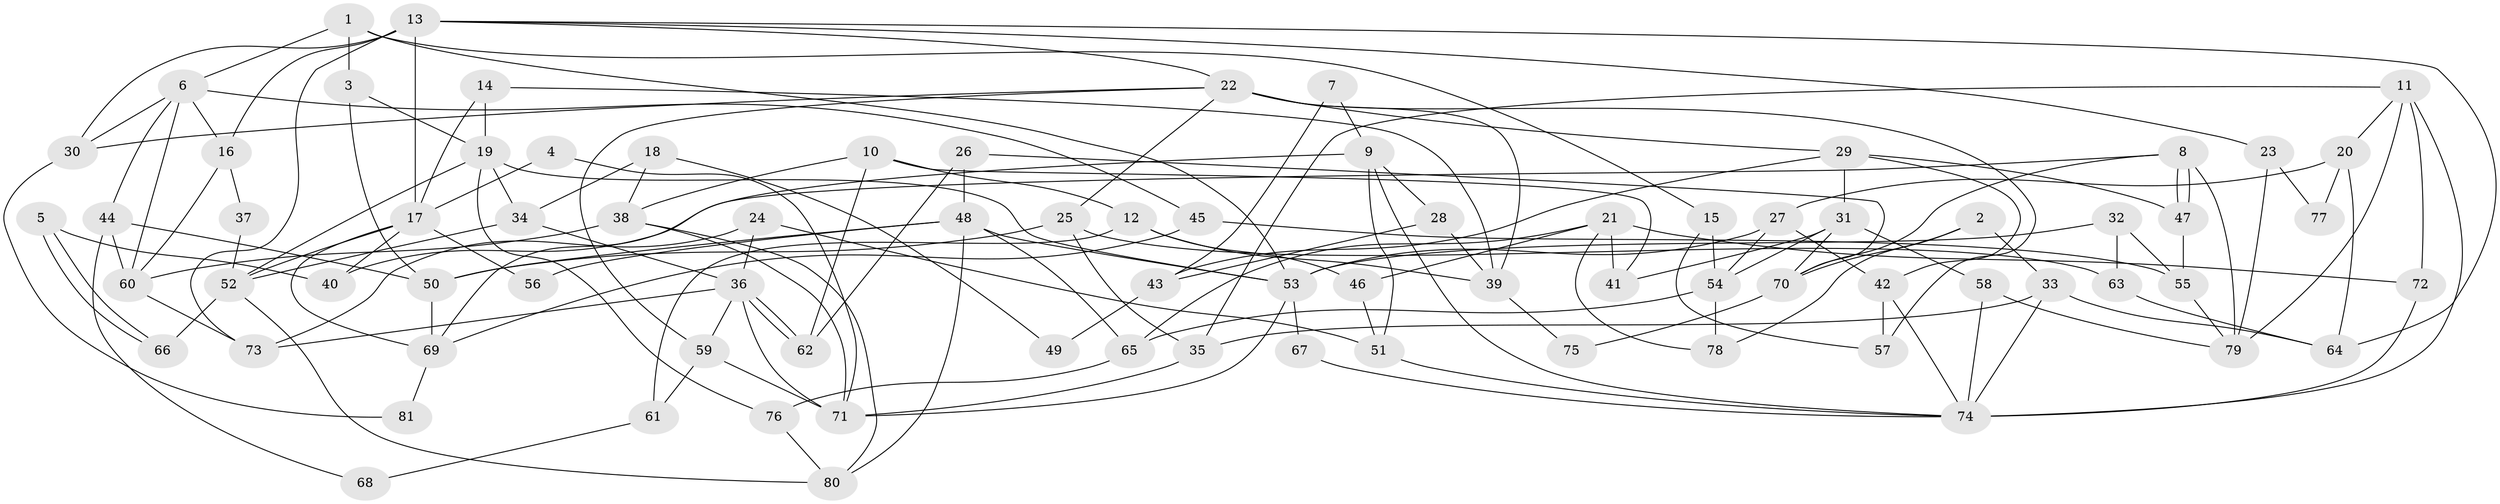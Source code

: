 // coarse degree distribution, {5: 0.2727272727272727, 8: 0.06060606060606061, 7: 0.09090909090909091, 3: 0.15151515151515152, 4: 0.12121212121212122, 16: 0.030303030303030304, 6: 0.12121212121212122, 9: 0.09090909090909091, 2: 0.030303030303030304, 10: 0.030303030303030304}
// Generated by graph-tools (version 1.1) at 2025/37/03/04/25 23:37:10]
// undirected, 81 vertices, 162 edges
graph export_dot {
  node [color=gray90,style=filled];
  1;
  2;
  3;
  4;
  5;
  6;
  7;
  8;
  9;
  10;
  11;
  12;
  13;
  14;
  15;
  16;
  17;
  18;
  19;
  20;
  21;
  22;
  23;
  24;
  25;
  26;
  27;
  28;
  29;
  30;
  31;
  32;
  33;
  34;
  35;
  36;
  37;
  38;
  39;
  40;
  41;
  42;
  43;
  44;
  45;
  46;
  47;
  48;
  49;
  50;
  51;
  52;
  53;
  54;
  55;
  56;
  57;
  58;
  59;
  60;
  61;
  62;
  63;
  64;
  65;
  66;
  67;
  68;
  69;
  70;
  71;
  72;
  73;
  74;
  75;
  76;
  77;
  78;
  79;
  80;
  81;
  1 -- 53;
  1 -- 6;
  1 -- 3;
  1 -- 15;
  2 -- 78;
  2 -- 70;
  2 -- 33;
  3 -- 50;
  3 -- 19;
  4 -- 71;
  4 -- 17;
  5 -- 40;
  5 -- 66;
  5 -- 66;
  6 -- 60;
  6 -- 30;
  6 -- 16;
  6 -- 44;
  6 -- 45;
  7 -- 9;
  7 -- 43;
  8 -- 70;
  8 -- 47;
  8 -- 47;
  8 -- 40;
  8 -- 79;
  9 -- 74;
  9 -- 51;
  9 -- 28;
  9 -- 69;
  10 -- 38;
  10 -- 12;
  10 -- 41;
  10 -- 62;
  11 -- 20;
  11 -- 74;
  11 -- 35;
  11 -- 72;
  11 -- 79;
  12 -- 39;
  12 -- 46;
  12 -- 61;
  13 -- 73;
  13 -- 22;
  13 -- 16;
  13 -- 17;
  13 -- 23;
  13 -- 30;
  13 -- 64;
  14 -- 17;
  14 -- 19;
  14 -- 39;
  15 -- 54;
  15 -- 57;
  16 -- 37;
  16 -- 60;
  17 -- 69;
  17 -- 40;
  17 -- 52;
  17 -- 56;
  18 -- 38;
  18 -- 34;
  18 -- 49;
  19 -- 52;
  19 -- 34;
  19 -- 53;
  19 -- 76;
  20 -- 64;
  20 -- 27;
  20 -- 77;
  21 -- 65;
  21 -- 41;
  21 -- 46;
  21 -- 72;
  21 -- 78;
  22 -- 25;
  22 -- 57;
  22 -- 29;
  22 -- 30;
  22 -- 39;
  22 -- 59;
  23 -- 79;
  23 -- 77;
  24 -- 73;
  24 -- 36;
  24 -- 51;
  25 -- 63;
  25 -- 35;
  25 -- 50;
  26 -- 62;
  26 -- 48;
  26 -- 70;
  27 -- 42;
  27 -- 53;
  27 -- 54;
  28 -- 39;
  28 -- 43;
  29 -- 47;
  29 -- 31;
  29 -- 42;
  29 -- 43;
  30 -- 81;
  31 -- 58;
  31 -- 41;
  31 -- 54;
  31 -- 70;
  32 -- 53;
  32 -- 55;
  32 -- 63;
  33 -- 35;
  33 -- 64;
  33 -- 74;
  34 -- 52;
  34 -- 36;
  35 -- 71;
  36 -- 62;
  36 -- 62;
  36 -- 59;
  36 -- 71;
  36 -- 73;
  37 -- 52;
  38 -- 60;
  38 -- 71;
  38 -- 80;
  39 -- 75;
  42 -- 74;
  42 -- 57;
  43 -- 49;
  44 -- 50;
  44 -- 60;
  44 -- 68;
  45 -- 69;
  45 -- 55;
  46 -- 51;
  47 -- 55;
  48 -- 65;
  48 -- 53;
  48 -- 50;
  48 -- 56;
  48 -- 80;
  50 -- 69;
  51 -- 74;
  52 -- 80;
  52 -- 66;
  53 -- 71;
  53 -- 67;
  54 -- 65;
  54 -- 78;
  55 -- 79;
  58 -- 79;
  58 -- 74;
  59 -- 61;
  59 -- 71;
  60 -- 73;
  61 -- 68;
  63 -- 64;
  65 -- 76;
  67 -- 74;
  69 -- 81;
  70 -- 75;
  72 -- 74;
  76 -- 80;
}
